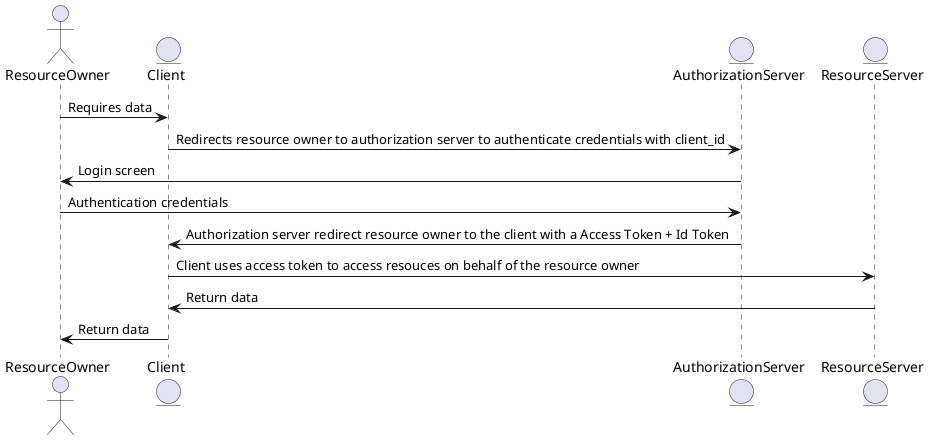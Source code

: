 @startuml

actor       ResourceOwner       as user
entity      Client              as client
entity      AuthorizationServer as idp
entity      ResourceServer      as api

user        -> client               : Requires data
client      -> idp                  : Redirects resource owner to authorization server to authenticate credentials with client_id
idp         -> user                 : Login screen
user        -> idp                  : Authentication credentials
idp         -> client               : Authorization server redirect resource owner to the client with a Access Token + Id Token
client      -> api                  : Client uses access token to access resouces on behalf of the resource owner
api         -> client               : Return data
client      -> user                 : Return data

@enduml